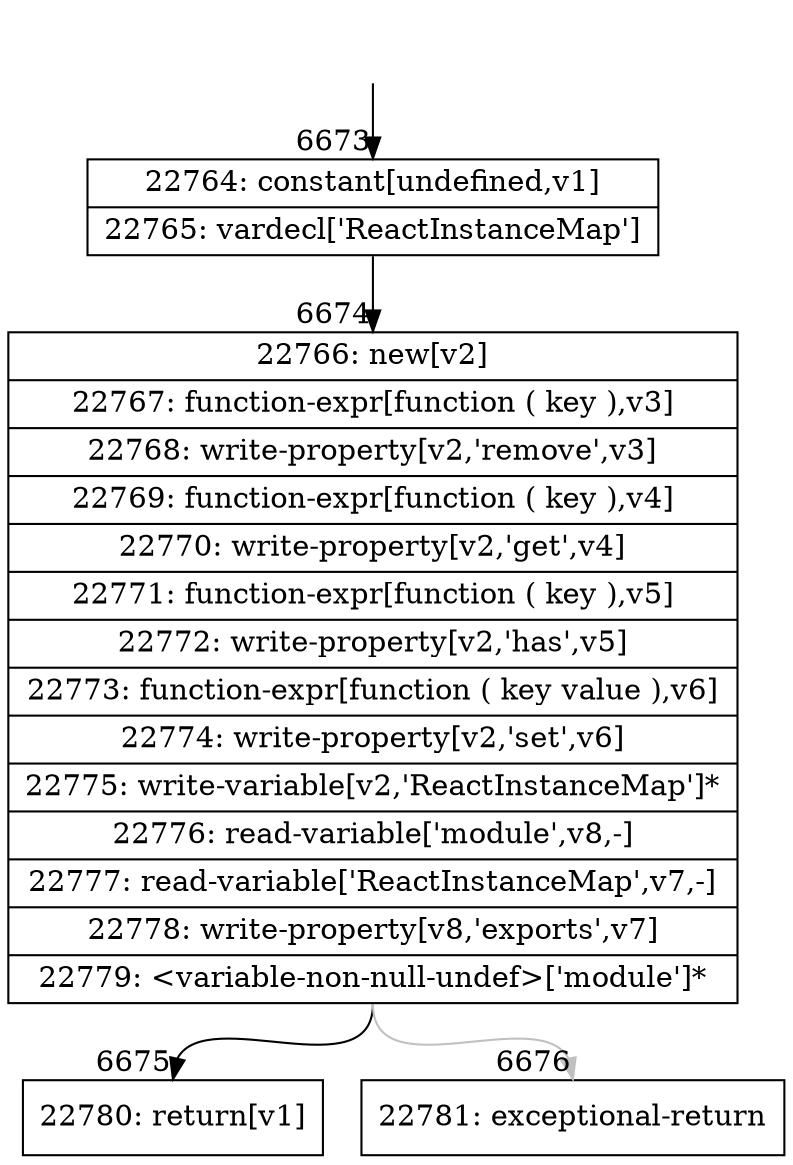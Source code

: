 digraph {
rankdir="TD"
BB_entry457[shape=none,label=""];
BB_entry457 -> BB6673 [tailport=s, headport=n, headlabel="    6673"]
BB6673 [shape=record label="{22764: constant[undefined,v1]|22765: vardecl['ReactInstanceMap']}" ] 
BB6673 -> BB6674 [tailport=s, headport=n, headlabel="      6674"]
BB6674 [shape=record label="{22766: new[v2]|22767: function-expr[function ( key ),v3]|22768: write-property[v2,'remove',v3]|22769: function-expr[function ( key ),v4]|22770: write-property[v2,'get',v4]|22771: function-expr[function ( key ),v5]|22772: write-property[v2,'has',v5]|22773: function-expr[function ( key value ),v6]|22774: write-property[v2,'set',v6]|22775: write-variable[v2,'ReactInstanceMap']*|22776: read-variable['module',v8,-]|22777: read-variable['ReactInstanceMap',v7,-]|22778: write-property[v8,'exports',v7]|22779: \<variable-non-null-undef\>['module']*}" ] 
BB6674 -> BB6675 [tailport=s, headport=n, headlabel="      6675"]
BB6674 -> BB6676 [tailport=s, headport=n, color=gray, headlabel="      6676"]
BB6675 [shape=record label="{22780: return[v1]}" ] 
BB6676 [shape=record label="{22781: exceptional-return}" ] 
//#$~ 11667
}
